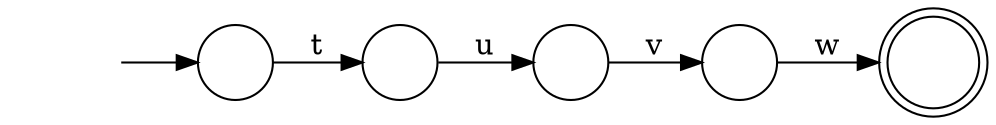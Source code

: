 digraph Automaton {
	graph [bb="0,0,451,44",
		dpi=96,
		rankdir=LR
	];
	node [label="\N"];
	0	 [height=0.5,
		label="",
		pos="185,22",
		shape=circle,
		width=0.5];
	4	 [height=0.5,
		label="",
		pos="264,22",
		shape=circle,
		width=0.5];
	0 -> 4	 [label=u,
		lp="224.5,29.5",
		pos="e,245.96,22 203.09,22 212.66,22 224.82,22 235.68,22"];
	2	 [height=0.5,
		label="",
		pos="343,22",
		shape=circle,
		width=0.5];
	4 -> 2	 [label=v,
		lp="303.5,29.5",
		pos="e,324.96,22 282.09,22 291.66,22 303.82,22 314.68,22"];
	1	 [height=0.61111,
		label="",
		pos="429,22",
		shape=doublecircle,
		width=0.61111];
	2 -> 1	 [label=w,
		lp="384,29.5",
		pos="e,406.74,22 361.4,22 371.59,22 384.75,22 396.68,22"];
	3	 [height=0.5,
		label="",
		pos="109,22",
		shape=circle,
		width=0.5];
	3 -> 0	 [label=t,
		lp="147,29.5",
		pos="e,166.93,22 127.16,22 135.94,22 146.84,22 156.73,22"];
	initial	 [height=0.5,
		label="",
		pos="27,22",
		shape=plaintext,
		width=0.75];
	initial -> 3	 [pos="e,90.826,22 54.195,22 62.654,22 72.051,22 80.595,22"];
}
